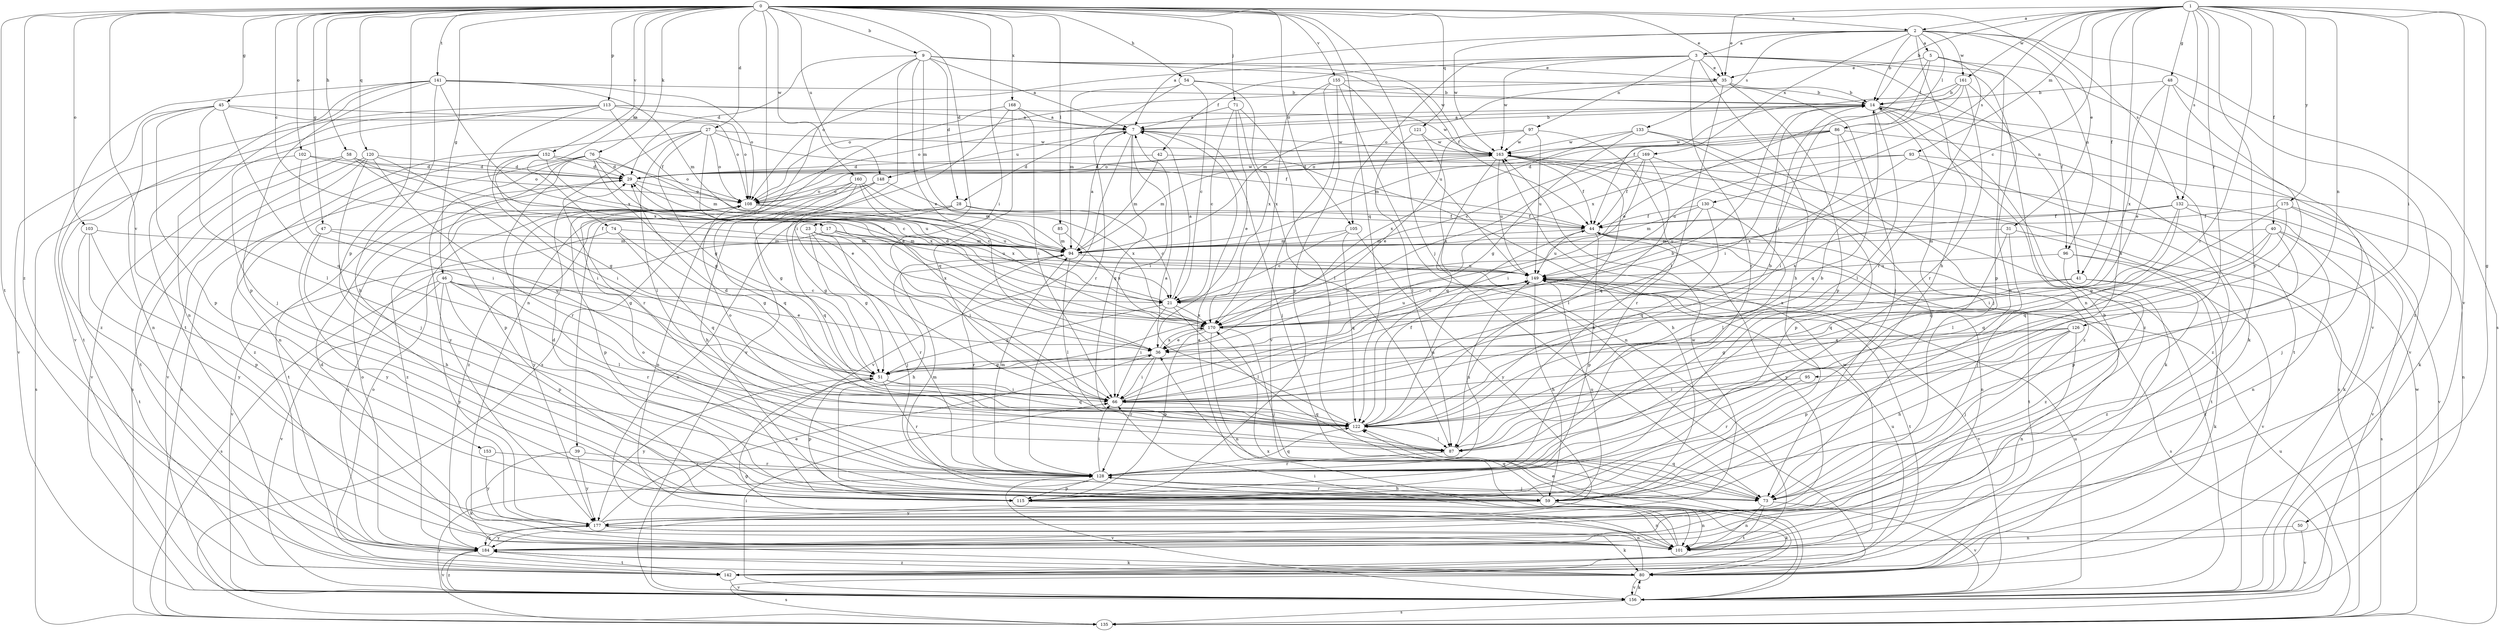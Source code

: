 strict digraph  {
0;
1;
2;
3;
5;
7;
9;
14;
17;
21;
23;
27;
28;
29;
31;
35;
36;
39;
40;
41;
42;
44;
45;
46;
47;
48;
50;
51;
54;
58;
59;
66;
71;
73;
74;
76;
80;
85;
86;
87;
93;
94;
95;
96;
97;
101;
102;
103;
105;
108;
113;
115;
120;
121;
122;
126;
128;
130;
132;
133;
135;
141;
142;
148;
149;
152;
153;
155;
156;
160;
161;
163;
168;
169;
170;
175;
177;
184;
0 -> 2  [label=a];
0 -> 9  [label=b];
0 -> 17  [label=c];
0 -> 23  [label=d];
0 -> 27  [label=d];
0 -> 31  [label=e];
0 -> 35  [label=e];
0 -> 39  [label=f];
0 -> 45  [label=g];
0 -> 46  [label=g];
0 -> 47  [label=g];
0 -> 54  [label=h];
0 -> 58  [label=h];
0 -> 66  [label=i];
0 -> 71  [label=j];
0 -> 73  [label=j];
0 -> 74  [label=k];
0 -> 76  [label=k];
0 -> 85  [label=l];
0 -> 102  [label=o];
0 -> 103  [label=o];
0 -> 105  [label=o];
0 -> 113  [label=p];
0 -> 115  [label=p];
0 -> 120  [label=q];
0 -> 121  [label=q];
0 -> 122  [label=q];
0 -> 141  [label=t];
0 -> 142  [label=t];
0 -> 148  [label=u];
0 -> 152  [label=v];
0 -> 153  [label=v];
0 -> 155  [label=v];
0 -> 160  [label=w];
0 -> 168  [label=x];
0 -> 184  [label=z];
1 -> 2  [label=a];
1 -> 14  [label=b];
1 -> 21  [label=c];
1 -> 35  [label=e];
1 -> 40  [label=f];
1 -> 41  [label=f];
1 -> 48  [label=g];
1 -> 50  [label=g];
1 -> 59  [label=h];
1 -> 66  [label=i];
1 -> 93  [label=m];
1 -> 95  [label=n];
1 -> 126  [label=r];
1 -> 128  [label=r];
1 -> 130  [label=s];
1 -> 132  [label=s];
1 -> 156  [label=v];
1 -> 161  [label=w];
1 -> 175  [label=y];
1 -> 177  [label=y];
2 -> 3  [label=a];
2 -> 5  [label=a];
2 -> 7  [label=a];
2 -> 14  [label=b];
2 -> 59  [label=h];
2 -> 86  [label=l];
2 -> 96  [label=n];
2 -> 132  [label=s];
2 -> 133  [label=s];
2 -> 135  [label=s];
2 -> 161  [label=w];
2 -> 163  [label=w];
2 -> 169  [label=x];
3 -> 35  [label=e];
3 -> 41  [label=f];
3 -> 42  [label=f];
3 -> 59  [label=h];
3 -> 96  [label=n];
3 -> 97  [label=n];
3 -> 101  [label=n];
3 -> 105  [label=o];
3 -> 108  [label=o];
3 -> 128  [label=r];
3 -> 163  [label=w];
5 -> 35  [label=e];
5 -> 66  [label=i];
5 -> 86  [label=l];
5 -> 115  [label=p];
5 -> 128  [label=r];
5 -> 156  [label=v];
7 -> 14  [label=b];
7 -> 28  [label=d];
7 -> 66  [label=i];
7 -> 73  [label=j];
7 -> 122  [label=q];
7 -> 148  [label=u];
7 -> 156  [label=v];
7 -> 163  [label=w];
9 -> 7  [label=a];
9 -> 28  [label=d];
9 -> 29  [label=d];
9 -> 35  [label=e];
9 -> 36  [label=e];
9 -> 44  [label=f];
9 -> 66  [label=i];
9 -> 94  [label=m];
9 -> 101  [label=n];
9 -> 163  [label=w];
14 -> 7  [label=a];
14 -> 66  [label=i];
14 -> 73  [label=j];
14 -> 80  [label=k];
14 -> 87  [label=l];
14 -> 108  [label=o];
14 -> 156  [label=v];
14 -> 184  [label=z];
17 -> 94  [label=m];
17 -> 149  [label=u];
17 -> 170  [label=x];
17 -> 184  [label=z];
21 -> 7  [label=a];
21 -> 29  [label=d];
21 -> 51  [label=g];
21 -> 66  [label=i];
21 -> 87  [label=l];
21 -> 170  [label=x];
23 -> 51  [label=g];
23 -> 66  [label=i];
23 -> 73  [label=j];
23 -> 94  [label=m];
23 -> 128  [label=r];
27 -> 36  [label=e];
27 -> 44  [label=f];
27 -> 51  [label=g];
27 -> 87  [label=l];
27 -> 101  [label=n];
27 -> 108  [label=o];
27 -> 128  [label=r];
27 -> 163  [label=w];
28 -> 21  [label=c];
28 -> 44  [label=f];
28 -> 51  [label=g];
28 -> 101  [label=n];
28 -> 122  [label=q];
29 -> 108  [label=o];
29 -> 142  [label=t];
29 -> 149  [label=u];
29 -> 163  [label=w];
31 -> 73  [label=j];
31 -> 94  [label=m];
31 -> 122  [label=q];
31 -> 142  [label=t];
35 -> 14  [label=b];
35 -> 73  [label=j];
35 -> 87  [label=l];
35 -> 94  [label=m];
35 -> 108  [label=o];
35 -> 115  [label=p];
36 -> 51  [label=g];
36 -> 66  [label=i];
36 -> 128  [label=r];
36 -> 170  [label=x];
39 -> 80  [label=k];
39 -> 128  [label=r];
39 -> 177  [label=y];
40 -> 66  [label=i];
40 -> 94  [label=m];
40 -> 101  [label=n];
40 -> 115  [label=p];
40 -> 122  [label=q];
40 -> 156  [label=v];
41 -> 21  [label=c];
41 -> 80  [label=k];
41 -> 170  [label=x];
41 -> 184  [label=z];
42 -> 29  [label=d];
42 -> 59  [label=h];
42 -> 94  [label=m];
44 -> 94  [label=m];
44 -> 101  [label=n];
44 -> 115  [label=p];
44 -> 142  [label=t];
44 -> 149  [label=u];
44 -> 177  [label=y];
45 -> 7  [label=a];
45 -> 87  [label=l];
45 -> 101  [label=n];
45 -> 108  [label=o];
45 -> 115  [label=p];
45 -> 122  [label=q];
45 -> 156  [label=v];
46 -> 21  [label=c];
46 -> 36  [label=e];
46 -> 87  [label=l];
46 -> 115  [label=p];
46 -> 128  [label=r];
46 -> 135  [label=s];
46 -> 156  [label=v];
46 -> 177  [label=y];
47 -> 51  [label=g];
47 -> 59  [label=h];
47 -> 94  [label=m];
47 -> 177  [label=y];
48 -> 14  [label=b];
48 -> 36  [label=e];
48 -> 87  [label=l];
48 -> 170  [label=x];
48 -> 184  [label=z];
50 -> 101  [label=n];
50 -> 156  [label=v];
51 -> 66  [label=i];
51 -> 115  [label=p];
51 -> 122  [label=q];
51 -> 128  [label=r];
51 -> 149  [label=u];
51 -> 177  [label=y];
54 -> 14  [label=b];
54 -> 21  [label=c];
54 -> 94  [label=m];
54 -> 128  [label=r];
54 -> 170  [label=x];
58 -> 21  [label=c];
58 -> 29  [label=d];
58 -> 36  [label=e];
58 -> 142  [label=t];
58 -> 156  [label=v];
59 -> 29  [label=d];
59 -> 80  [label=k];
59 -> 94  [label=m];
59 -> 101  [label=n];
59 -> 108  [label=o];
59 -> 122  [label=q];
59 -> 128  [label=r];
59 -> 149  [label=u];
59 -> 177  [label=y];
66 -> 14  [label=b];
66 -> 29  [label=d];
66 -> 122  [label=q];
71 -> 7  [label=a];
71 -> 21  [label=c];
71 -> 36  [label=e];
71 -> 73  [label=j];
71 -> 87  [label=l];
73 -> 101  [label=n];
73 -> 122  [label=q];
73 -> 142  [label=t];
73 -> 156  [label=v];
74 -> 51  [label=g];
74 -> 94  [label=m];
74 -> 122  [label=q];
74 -> 156  [label=v];
76 -> 29  [label=d];
76 -> 51  [label=g];
76 -> 94  [label=m];
76 -> 115  [label=p];
76 -> 128  [label=r];
76 -> 135  [label=s];
76 -> 170  [label=x];
76 -> 177  [label=y];
80 -> 51  [label=g];
80 -> 108  [label=o];
80 -> 135  [label=s];
80 -> 156  [label=v];
80 -> 170  [label=x];
80 -> 184  [label=z];
85 -> 94  [label=m];
85 -> 170  [label=x];
86 -> 21  [label=c];
86 -> 66  [label=i];
86 -> 94  [label=m];
86 -> 108  [label=o];
86 -> 122  [label=q];
86 -> 142  [label=t];
86 -> 163  [label=w];
87 -> 14  [label=b];
87 -> 128  [label=r];
93 -> 29  [label=d];
93 -> 80  [label=k];
93 -> 149  [label=u];
93 -> 170  [label=x];
93 -> 184  [label=z];
94 -> 7  [label=a];
94 -> 59  [label=h];
94 -> 87  [label=l];
94 -> 128  [label=r];
94 -> 149  [label=u];
95 -> 66  [label=i];
95 -> 128  [label=r];
96 -> 135  [label=s];
96 -> 149  [label=u];
96 -> 156  [label=v];
96 -> 184  [label=z];
97 -> 36  [label=e];
97 -> 108  [label=o];
97 -> 128  [label=r];
97 -> 149  [label=u];
97 -> 163  [label=w];
101 -> 7  [label=a];
101 -> 29  [label=d];
101 -> 66  [label=i];
102 -> 29  [label=d];
102 -> 66  [label=i];
102 -> 108  [label=o];
102 -> 135  [label=s];
103 -> 94  [label=m];
103 -> 115  [label=p];
103 -> 142  [label=t];
103 -> 177  [label=y];
105 -> 21  [label=c];
105 -> 94  [label=m];
105 -> 122  [label=q];
105 -> 177  [label=y];
108 -> 44  [label=f];
108 -> 115  [label=p];
108 -> 149  [label=u];
108 -> 177  [label=y];
108 -> 184  [label=z];
113 -> 7  [label=a];
113 -> 44  [label=f];
113 -> 73  [label=j];
113 -> 108  [label=o];
113 -> 142  [label=t];
113 -> 163  [label=w];
113 -> 170  [label=x];
113 -> 184  [label=z];
115 -> 101  [label=n];
120 -> 29  [label=d];
120 -> 66  [label=i];
120 -> 73  [label=j];
120 -> 122  [label=q];
120 -> 135  [label=s];
120 -> 156  [label=v];
121 -> 87  [label=l];
121 -> 101  [label=n];
121 -> 163  [label=w];
122 -> 7  [label=a];
122 -> 14  [label=b];
122 -> 44  [label=f];
122 -> 87  [label=l];
122 -> 108  [label=o];
122 -> 149  [label=u];
126 -> 36  [label=e];
126 -> 51  [label=g];
126 -> 59  [label=h];
126 -> 73  [label=j];
126 -> 101  [label=n];
126 -> 115  [label=p];
128 -> 59  [label=h];
128 -> 66  [label=i];
128 -> 73  [label=j];
128 -> 94  [label=m];
128 -> 115  [label=p];
128 -> 122  [label=q];
128 -> 149  [label=u];
128 -> 156  [label=v];
130 -> 44  [label=f];
130 -> 87  [label=l];
130 -> 94  [label=m];
130 -> 122  [label=q];
130 -> 149  [label=u];
132 -> 44  [label=f];
132 -> 66  [label=i];
132 -> 80  [label=k];
132 -> 87  [label=l];
132 -> 156  [label=v];
132 -> 170  [label=x];
133 -> 51  [label=g];
133 -> 73  [label=j];
133 -> 163  [label=w];
133 -> 170  [label=x];
133 -> 184  [label=z];
135 -> 128  [label=r];
135 -> 149  [label=u];
135 -> 163  [label=w];
141 -> 14  [label=b];
141 -> 59  [label=h];
141 -> 94  [label=m];
141 -> 101  [label=n];
141 -> 108  [label=o];
141 -> 115  [label=p];
141 -> 142  [label=t];
141 -> 156  [label=v];
141 -> 170  [label=x];
142 -> 149  [label=u];
142 -> 156  [label=v];
142 -> 163  [label=w];
148 -> 59  [label=h];
148 -> 101  [label=n];
148 -> 108  [label=o];
148 -> 170  [label=x];
149 -> 21  [label=c];
149 -> 59  [label=h];
149 -> 135  [label=s];
149 -> 142  [label=t];
149 -> 156  [label=v];
152 -> 21  [label=c];
152 -> 29  [label=d];
152 -> 51  [label=g];
152 -> 66  [label=i];
152 -> 108  [label=o];
152 -> 184  [label=z];
153 -> 128  [label=r];
153 -> 177  [label=y];
155 -> 14  [label=b];
155 -> 80  [label=k];
155 -> 115  [label=p];
155 -> 149  [label=u];
155 -> 156  [label=v];
155 -> 170  [label=x];
156 -> 36  [label=e];
156 -> 44  [label=f];
156 -> 66  [label=i];
156 -> 80  [label=k];
156 -> 135  [label=s];
156 -> 149  [label=u];
156 -> 184  [label=z];
160 -> 21  [label=c];
160 -> 51  [label=g];
160 -> 94  [label=m];
160 -> 108  [label=o];
160 -> 122  [label=q];
160 -> 170  [label=x];
160 -> 184  [label=z];
161 -> 14  [label=b];
161 -> 36  [label=e];
161 -> 44  [label=f];
161 -> 59  [label=h];
161 -> 128  [label=r];
161 -> 170  [label=x];
163 -> 29  [label=d];
163 -> 44  [label=f];
163 -> 80  [label=k];
163 -> 87  [label=l];
163 -> 94  [label=m];
163 -> 122  [label=q];
163 -> 135  [label=s];
163 -> 149  [label=u];
168 -> 7  [label=a];
168 -> 66  [label=i];
168 -> 122  [label=q];
168 -> 135  [label=s];
168 -> 156  [label=v];
169 -> 29  [label=d];
169 -> 44  [label=f];
169 -> 66  [label=i];
169 -> 115  [label=p];
169 -> 122  [label=q];
169 -> 170  [label=x];
170 -> 36  [label=e];
170 -> 73  [label=j];
170 -> 101  [label=n];
170 -> 115  [label=p];
170 -> 149  [label=u];
175 -> 44  [label=f];
175 -> 51  [label=g];
175 -> 73  [label=j];
175 -> 101  [label=n];
175 -> 122  [label=q];
177 -> 14  [label=b];
177 -> 36  [label=e];
177 -> 80  [label=k];
177 -> 101  [label=n];
177 -> 163  [label=w];
177 -> 184  [label=z];
184 -> 80  [label=k];
184 -> 108  [label=o];
184 -> 142  [label=t];
184 -> 156  [label=v];
184 -> 177  [label=y];
}
